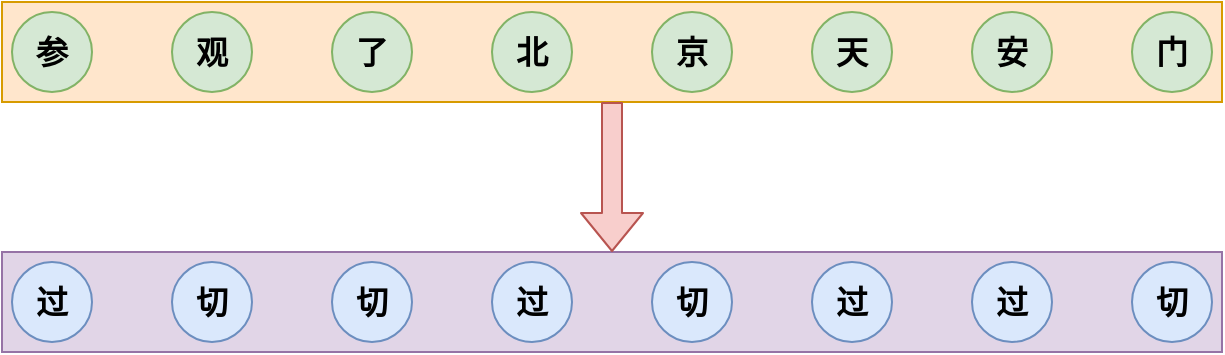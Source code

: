 <mxfile version="13.0.1" type="device"><diagram id="dk6Ofs7C74YLpd8TkuT0" name="Page-1"><mxGraphModel dx="1422" dy="763" grid="1" gridSize="10" guides="1" tooltips="1" connect="1" arrows="1" fold="1" page="1" pageScale="1" pageWidth="827" pageHeight="1169" math="0" shadow="0"><root><mxCell id="0"/><mxCell id="1" parent="0"/><mxCell id="8ULrYfe0EweRrI8h2Gwo-9" value="" style="rounded=0;whiteSpace=wrap;html=1;fontSize=16;fillColor=#ffe6cc;strokeColor=#d79b00;" vertex="1" parent="1"><mxGeometry x="35" y="35" width="610" height="50" as="geometry"/></mxCell><mxCell id="8ULrYfe0EweRrI8h2Gwo-1" value="&lt;b style=&quot;font-size: 16px;&quot;&gt;参&lt;/b&gt;" style="ellipse;whiteSpace=wrap;html=1;aspect=fixed;fontSize=16;fillColor=#d5e8d4;strokeColor=#82b366;" vertex="1" parent="1"><mxGeometry x="40" y="40" width="40" height="40" as="geometry"/></mxCell><mxCell id="8ULrYfe0EweRrI8h2Gwo-2" value="&lt;b style=&quot;font-size: 16px&quot;&gt;观&lt;/b&gt;" style="ellipse;whiteSpace=wrap;html=1;aspect=fixed;fontSize=16;fillColor=#d5e8d4;strokeColor=#82b366;" vertex="1" parent="1"><mxGeometry x="120" y="40" width="40" height="40" as="geometry"/></mxCell><mxCell id="8ULrYfe0EweRrI8h2Gwo-3" value="&lt;b&gt;了&lt;/b&gt;" style="ellipse;whiteSpace=wrap;html=1;aspect=fixed;fontSize=16;fillColor=#d5e8d4;strokeColor=#82b366;" vertex="1" parent="1"><mxGeometry x="200" y="40" width="40" height="40" as="geometry"/></mxCell><mxCell id="8ULrYfe0EweRrI8h2Gwo-4" value="&lt;b&gt;北&lt;/b&gt;" style="ellipse;whiteSpace=wrap;html=1;aspect=fixed;fontSize=16;fillColor=#d5e8d4;strokeColor=#82b366;" vertex="1" parent="1"><mxGeometry x="280" y="40" width="40" height="40" as="geometry"/></mxCell><mxCell id="8ULrYfe0EweRrI8h2Gwo-5" value="&lt;b&gt;京&lt;/b&gt;" style="ellipse;whiteSpace=wrap;html=1;aspect=fixed;fontSize=16;fillColor=#d5e8d4;strokeColor=#82b366;" vertex="1" parent="1"><mxGeometry x="360" y="40" width="40" height="40" as="geometry"/></mxCell><mxCell id="8ULrYfe0EweRrI8h2Gwo-6" value="&lt;b&gt;天&lt;/b&gt;" style="ellipse;whiteSpace=wrap;html=1;aspect=fixed;fontSize=16;fillColor=#d5e8d4;strokeColor=#82b366;" vertex="1" parent="1"><mxGeometry x="440" y="40" width="40" height="40" as="geometry"/></mxCell><mxCell id="8ULrYfe0EweRrI8h2Gwo-7" value="&lt;b&gt;安&lt;/b&gt;" style="ellipse;whiteSpace=wrap;html=1;aspect=fixed;fontSize=16;fillColor=#d5e8d4;strokeColor=#82b366;" vertex="1" parent="1"><mxGeometry x="520" y="40" width="40" height="40" as="geometry"/></mxCell><mxCell id="8ULrYfe0EweRrI8h2Gwo-8" value="&lt;b&gt;门&lt;/b&gt;" style="ellipse;whiteSpace=wrap;html=1;aspect=fixed;fontSize=16;fillColor=#d5e8d4;strokeColor=#82b366;" vertex="1" parent="1"><mxGeometry x="600" y="40" width="40" height="40" as="geometry"/></mxCell><mxCell id="8ULrYfe0EweRrI8h2Gwo-10" value="" style="rounded=0;whiteSpace=wrap;html=1;fontSize=16;fillColor=#e1d5e7;strokeColor=#9673a6;" vertex="1" parent="1"><mxGeometry x="35" y="160" width="610" height="50" as="geometry"/></mxCell><mxCell id="8ULrYfe0EweRrI8h2Gwo-11" value="&lt;b&gt;过&lt;/b&gt;" style="ellipse;whiteSpace=wrap;html=1;aspect=fixed;fontSize=16;fillColor=#dae8fc;strokeColor=#6c8ebf;" vertex="1" parent="1"><mxGeometry x="40" y="165" width="40" height="40" as="geometry"/></mxCell><mxCell id="8ULrYfe0EweRrI8h2Gwo-12" value="&lt;b&gt;切&lt;/b&gt;" style="ellipse;whiteSpace=wrap;html=1;aspect=fixed;fontSize=16;fillColor=#dae8fc;strokeColor=#6c8ebf;" vertex="1" parent="1"><mxGeometry x="120" y="165" width="40" height="40" as="geometry"/></mxCell><mxCell id="8ULrYfe0EweRrI8h2Gwo-13" value="&lt;b&gt;切&lt;/b&gt;" style="ellipse;whiteSpace=wrap;html=1;aspect=fixed;fontSize=16;fillColor=#dae8fc;strokeColor=#6c8ebf;" vertex="1" parent="1"><mxGeometry x="200" y="165" width="40" height="40" as="geometry"/></mxCell><mxCell id="8ULrYfe0EweRrI8h2Gwo-14" value="&lt;b&gt;过&lt;/b&gt;" style="ellipse;whiteSpace=wrap;html=1;aspect=fixed;fontSize=16;fillColor=#dae8fc;strokeColor=#6c8ebf;" vertex="1" parent="1"><mxGeometry x="280" y="165" width="40" height="40" as="geometry"/></mxCell><mxCell id="8ULrYfe0EweRrI8h2Gwo-15" value="&lt;b&gt;切&lt;/b&gt;" style="ellipse;whiteSpace=wrap;html=1;aspect=fixed;fontSize=16;fillColor=#dae8fc;strokeColor=#6c8ebf;" vertex="1" parent="1"><mxGeometry x="360" y="165" width="40" height="40" as="geometry"/></mxCell><mxCell id="8ULrYfe0EweRrI8h2Gwo-16" value="&lt;b&gt;过&lt;/b&gt;" style="ellipse;whiteSpace=wrap;html=1;aspect=fixed;fontSize=16;fillColor=#dae8fc;strokeColor=#6c8ebf;" vertex="1" parent="1"><mxGeometry x="440" y="165" width="40" height="40" as="geometry"/></mxCell><mxCell id="8ULrYfe0EweRrI8h2Gwo-17" value="&lt;b&gt;过&lt;/b&gt;" style="ellipse;whiteSpace=wrap;html=1;aspect=fixed;fontSize=16;fillColor=#dae8fc;strokeColor=#6c8ebf;" vertex="1" parent="1"><mxGeometry x="520" y="165" width="40" height="40" as="geometry"/></mxCell><mxCell id="8ULrYfe0EweRrI8h2Gwo-18" value="&lt;b&gt;切&lt;/b&gt;" style="ellipse;whiteSpace=wrap;html=1;aspect=fixed;fontSize=16;fillColor=#dae8fc;strokeColor=#6c8ebf;" vertex="1" parent="1"><mxGeometry x="600" y="165" width="40" height="40" as="geometry"/></mxCell><mxCell id="8ULrYfe0EweRrI8h2Gwo-19" value="" style="shape=flexArrow;endArrow=classic;html=1;fontSize=16;exitX=0.5;exitY=1;exitDx=0;exitDy=0;fillColor=#f8cecc;strokeColor=#b85450;" edge="1" parent="1" source="8ULrYfe0EweRrI8h2Gwo-9" target="8ULrYfe0EweRrI8h2Gwo-10"><mxGeometry width="50" height="50" relative="1" as="geometry"><mxPoint x="190" y="340" as="sourcePoint"/><mxPoint x="240" y="290" as="targetPoint"/></mxGeometry></mxCell></root></mxGraphModel></diagram></mxfile>